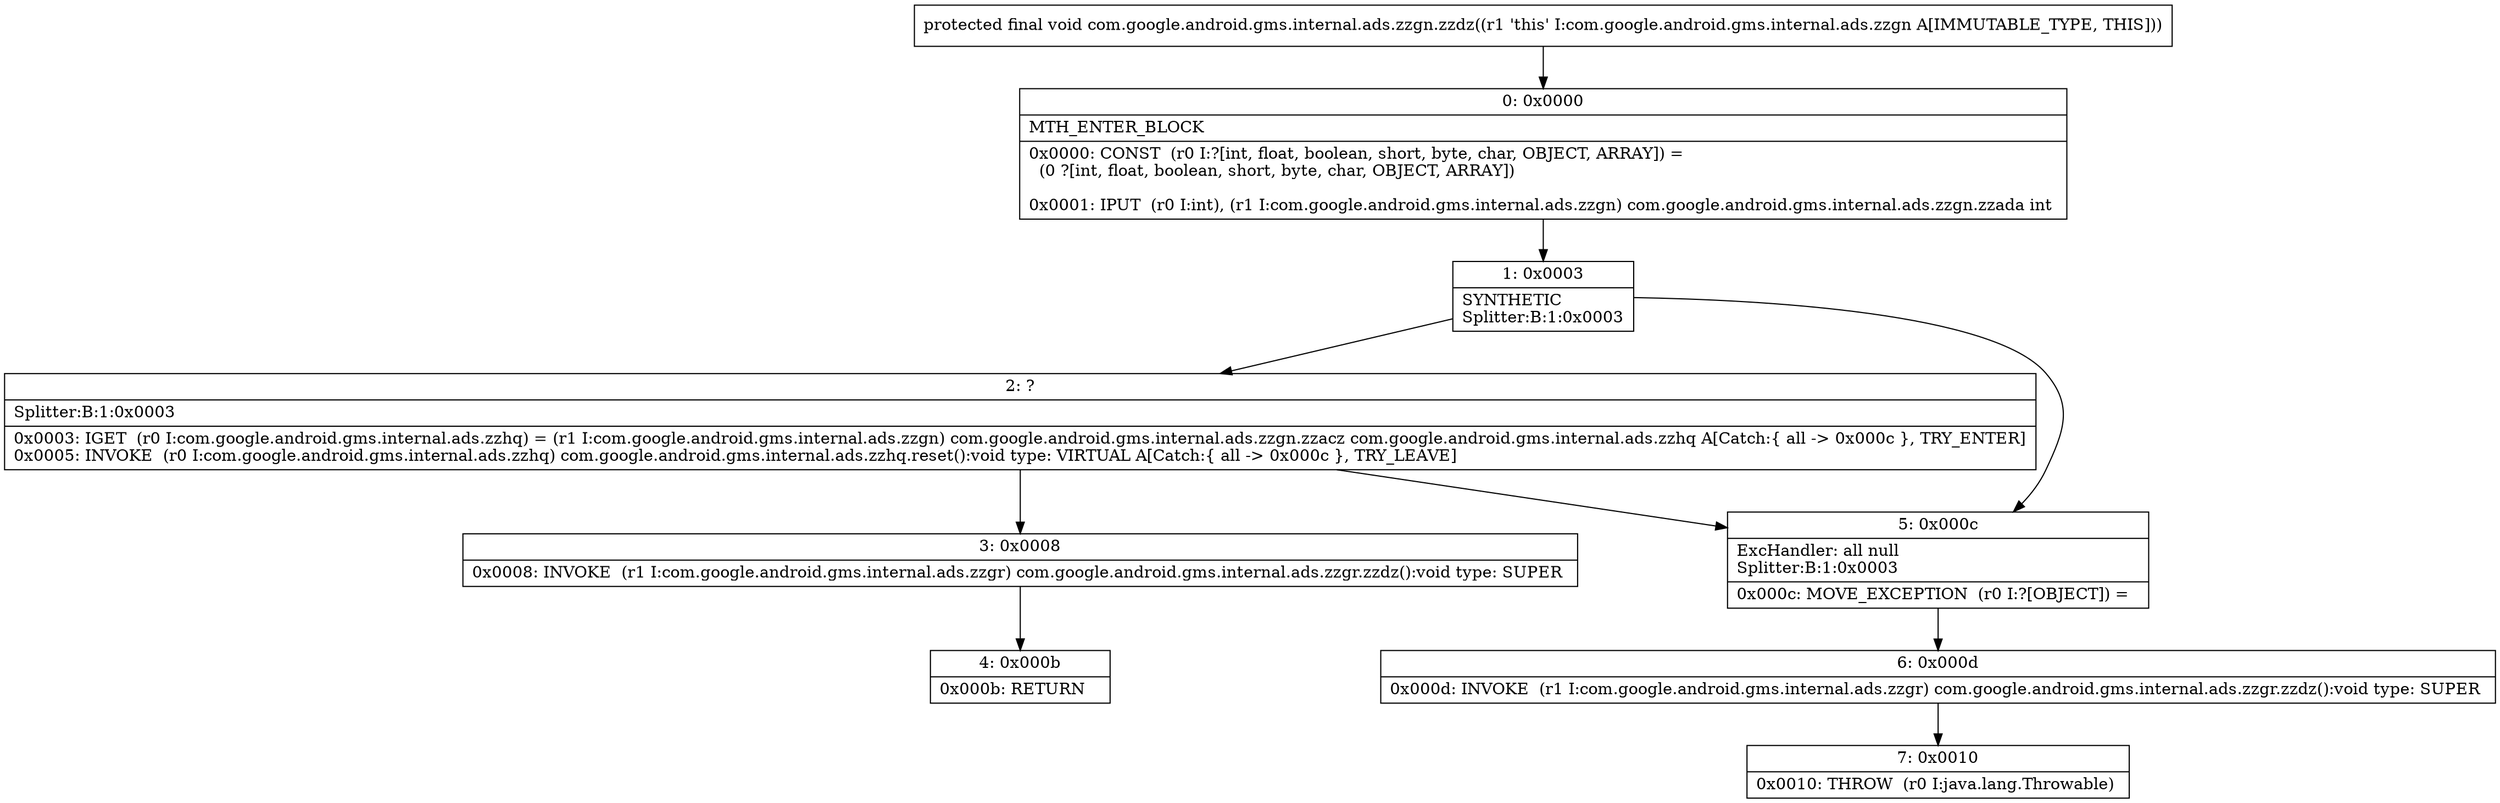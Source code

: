 digraph "CFG forcom.google.android.gms.internal.ads.zzgn.zzdz()V" {
Node_0 [shape=record,label="{0\:\ 0x0000|MTH_ENTER_BLOCK\l|0x0000: CONST  (r0 I:?[int, float, boolean, short, byte, char, OBJECT, ARRAY]) = \l  (0 ?[int, float, boolean, short, byte, char, OBJECT, ARRAY])\l \l0x0001: IPUT  (r0 I:int), (r1 I:com.google.android.gms.internal.ads.zzgn) com.google.android.gms.internal.ads.zzgn.zzada int \l}"];
Node_1 [shape=record,label="{1\:\ 0x0003|SYNTHETIC\lSplitter:B:1:0x0003\l}"];
Node_2 [shape=record,label="{2\:\ ?|Splitter:B:1:0x0003\l|0x0003: IGET  (r0 I:com.google.android.gms.internal.ads.zzhq) = (r1 I:com.google.android.gms.internal.ads.zzgn) com.google.android.gms.internal.ads.zzgn.zzacz com.google.android.gms.internal.ads.zzhq A[Catch:\{ all \-\> 0x000c \}, TRY_ENTER]\l0x0005: INVOKE  (r0 I:com.google.android.gms.internal.ads.zzhq) com.google.android.gms.internal.ads.zzhq.reset():void type: VIRTUAL A[Catch:\{ all \-\> 0x000c \}, TRY_LEAVE]\l}"];
Node_3 [shape=record,label="{3\:\ 0x0008|0x0008: INVOKE  (r1 I:com.google.android.gms.internal.ads.zzgr) com.google.android.gms.internal.ads.zzgr.zzdz():void type: SUPER \l}"];
Node_4 [shape=record,label="{4\:\ 0x000b|0x000b: RETURN   \l}"];
Node_5 [shape=record,label="{5\:\ 0x000c|ExcHandler: all null\lSplitter:B:1:0x0003\l|0x000c: MOVE_EXCEPTION  (r0 I:?[OBJECT]) =  \l}"];
Node_6 [shape=record,label="{6\:\ 0x000d|0x000d: INVOKE  (r1 I:com.google.android.gms.internal.ads.zzgr) com.google.android.gms.internal.ads.zzgr.zzdz():void type: SUPER \l}"];
Node_7 [shape=record,label="{7\:\ 0x0010|0x0010: THROW  (r0 I:java.lang.Throwable) \l}"];
MethodNode[shape=record,label="{protected final void com.google.android.gms.internal.ads.zzgn.zzdz((r1 'this' I:com.google.android.gms.internal.ads.zzgn A[IMMUTABLE_TYPE, THIS])) }"];
MethodNode -> Node_0;
Node_0 -> Node_1;
Node_1 -> Node_2;
Node_1 -> Node_5;
Node_2 -> Node_3;
Node_2 -> Node_5;
Node_3 -> Node_4;
Node_5 -> Node_6;
Node_6 -> Node_7;
}

